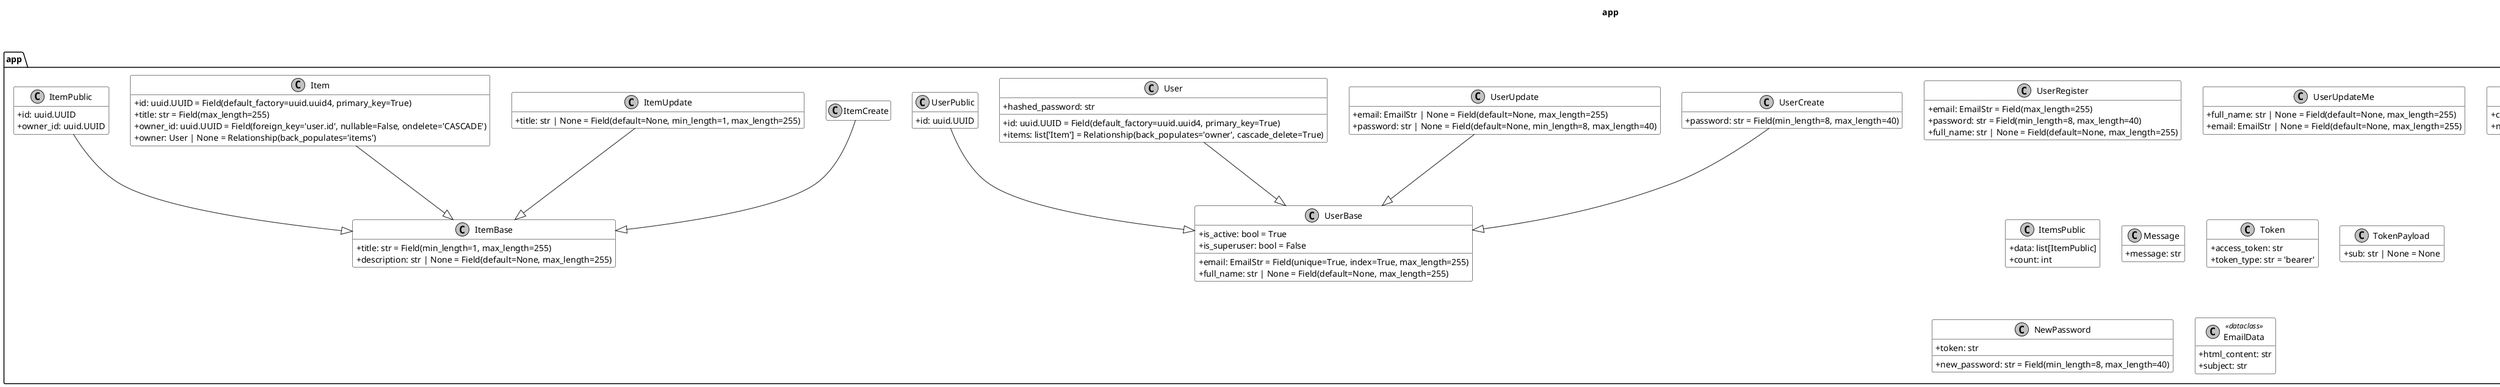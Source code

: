 @startuml

title app

skinparam ClassAttributeIconSize 0
skinparam ClassBackgroundColor white
skinparam ClassBorderColor black
hide empty members
skinparam monochrome true

package app {
  class UserBase {
      + email: EmailStr = Field(unique=True, index=True, max_length=255)
      + is_active: bool = True
      + is_superuser: bool = False
      + full_name: str | None = Field(default=None, max_length=255)
  }

  class UserCreate {
      + password: str = Field(min_length=8, max_length=40)
  }

  class UserRegister {
      + email: EmailStr = Field(max_length=255)
      + password: str = Field(min_length=8, max_length=40)
      + full_name: str | None = Field(default=None, max_length=255)
  }

  class UserUpdate {
      + email: EmailStr | None = Field(default=None, max_length=255)
      + password: str | None = Field(default=None, min_length=8, max_length=40)
  }

  class UserUpdateMe {
      + full_name: str | None = Field(default=None, max_length=255)
      + email: EmailStr | None = Field(default=None, max_length=255)
  }

  class UpdatePassword {
      + current_password: str = Field(min_length=8, max_length=40)
      + new_password: str = Field(min_length=8, max_length=40)
  }

  class User {
      + id: uuid.UUID = Field(default_factory=uuid.uuid4, primary_key=True)
      + hashed_password: str
      + items: list['Item'] = Relationship(back_populates='owner', cascade_delete=True)
  }

  class UserPublic {
      + id: uuid.UUID
  }

  class UsersPublic {
      + data: list[UserPublic]
      + count: int
  }

  class ItemBase {
      + title: str = Field(min_length=1, max_length=255)
      + description: str | None = Field(default=None, max_length=255)
  }

  class ItemCreate {
  }

  class ItemUpdate {
      + title: str | None = Field(default=None, min_length=1, max_length=255)
  }

  class Item {
      + id: uuid.UUID = Field(default_factory=uuid.uuid4, primary_key=True)
      + title: str = Field(max_length=255)
      + owner_id: uuid.UUID = Field(foreign_key='user.id', nullable=False, ondelete='CASCADE')
      + owner: User | None = Relationship(back_populates='items')
  }

  class ItemPublic {
      + id: uuid.UUID
      + owner_id: uuid.UUID
  }

  class ItemsPublic {
      + data: list[ItemPublic]
      + count: int
  }

  class Message {
      + message: str
  }

  class Token {
      + access_token: str
      + token_type: str = 'bearer'
  }

  class TokenPayload {
      + sub: str | None = None
  }

  class NewPassword {
      + token: str
      + new_password: str = Field(min_length=8, max_length=40)
  }

  class EmailData <<dataclass>> {
      + html_content: str
      + subject: str
  }

}

package routes {
  class PrivateUserCreate {
      + email: str
      + password: str
      + full_name: str
      + is_verified: bool = False
  }

}

package core {
  class TestLogging {
      + test_get_logger(monkeypatch)
      + test_logger_propagation(monkeypatch)
      + test_log_level_configuration(monkeypatch)
      + test_log_format_text(monkeypatch)
      + test_log_format_json(monkeypatch)
      + test_structured_logging(monkeypatch)
      + test_logging_middleware(monkeypatch)
      + test_exception_logging(monkeypatch)
  }

}

' Relationships
UserCreate --|> UserBase
UserUpdate --|> UserBase
User --|> UserBase
UserPublic --|> UserBase
ItemCreate --|> ItemBase
ItemUpdate --|> ItemBase
Item --|> ItemBase
ItemPublic --|> ItemBase

@enduml